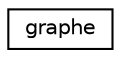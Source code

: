 digraph "Graphical Class Hierarchy"
{
 // LATEX_PDF_SIZE
  edge [fontname="Helvetica",fontsize="10",labelfontname="Helvetica",labelfontsize="10"];
  node [fontname="Helvetica",fontsize="10",shape=record];
  rankdir="LR";
  Node0 [label="graphe",height=0.2,width=0.4,color="black", fillcolor="white", style="filled",URL="$classgraphe.html",tooltip=" "];
}
